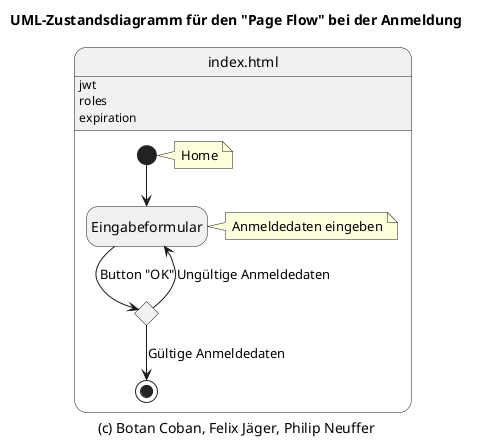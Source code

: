 @startuml anmeldung

hide empty description

title UML-Zustandsdiagramm für den "Page Flow" bei der Anmeldung
caption (c) Botan Coban, Felix Jäger, Philip Neuffer

state "index.html" as index {
index : jwt
index : roles
index : expiration

[*] --> Eingabeformular
note "Home" as note
[*] -right-> note
note "Anmeldedaten eingeben" as note2
Eingabeformular -right-> note2

state c <<choice>>
Eingabeformular --> c : Button "OK"
c -up-> Eingabeformular: Ungültige Anmeldedaten

c --> [*]: Gültige Anmeldedaten
}

@enduml
